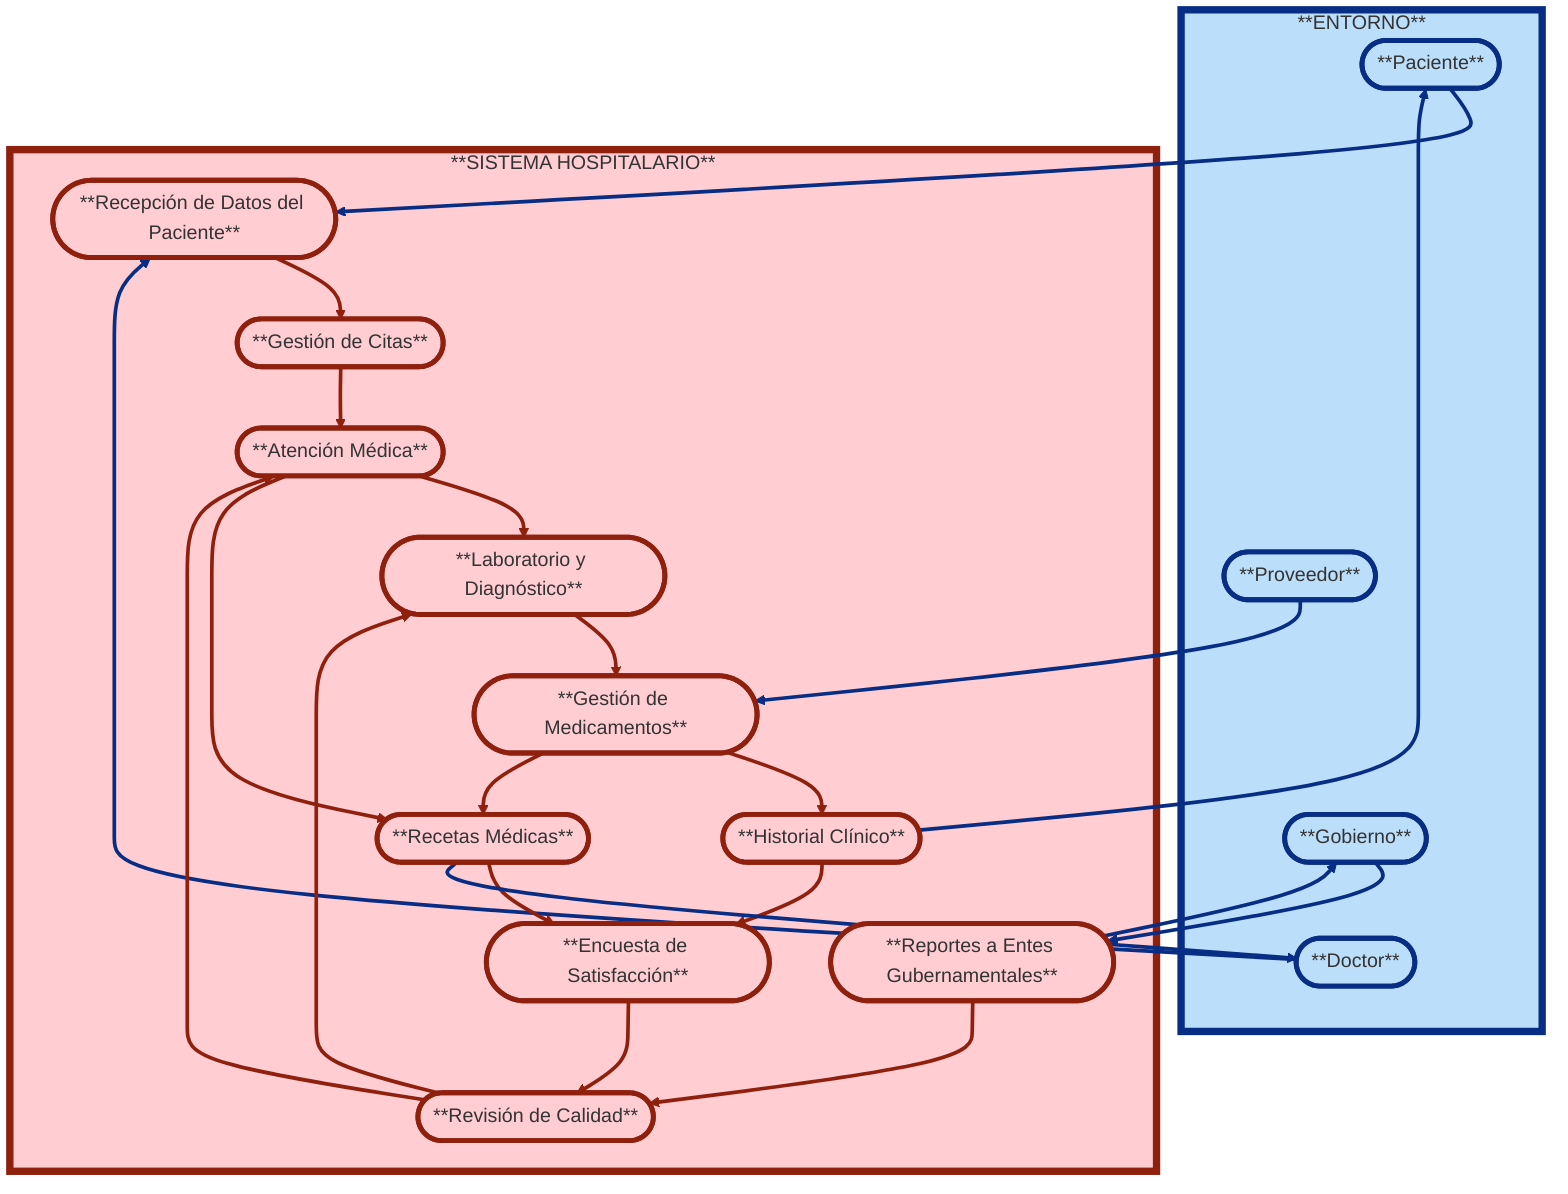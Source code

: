flowchart TB 

%%Entorno externo sistema hospitalario

 subgraph Entorno["**ENTORNO**"]
        Paciente([**Paciente**])
        Doctor([**Doctor**])
        Proveedor([**Proveedor**])
        Gobierno([**Gobierno**])
 end


 subgraph Sistema["**SISTEMA HOSPITALARIO**"]
        E1([**Recepción de Datos del Paciente**])
        E2([**Gestión de Citas**])
        P1([**Atención Médica**])
        P2([**Laboratorio y Diagnóstico**])
        P3([**Gestión de Medicamentos**])
        S1([**Historial Clínico**])
        S2([**Recetas Médicas**])
        S3([**Reportes a Entes Gubernamentales**])
        R1([**Encuesta de Satisfacción**])
        R2([**Revisión de Calidad**])
 end

  %%Flujo del sistema

    Paciente --> E1
    Doctor --> E1
    Proveedor --> P3
    Gobierno --> S3
    E1 --> E2
    E2 --> P1
    P1 --> P2 & S2
    P2 --> P3
    P3 --> S1 & S2
    S1 --> R1 & Paciente
    S2 --> R1 & Doctor

%%Retroalimentación del proceso   
    R1 --> R2
    R2 --> P1 & P2
    S3 --> R2 & Gobierno

    style Paciente fill:#bbdefb, stroke:#072d84,stroke-width:4px
    style Doctor fill:#bbdefb, stroke:#072d84,stroke-width:4px
    style Proveedor fill:#bbdefb, stroke:#072d84,stroke-width:4px
    style Gobierno fill:#bbdefb, stroke:#072d84,stroke-width:4px
    style Entorno fill:#bbdefb,stroke:#072d84,stroke-width:6px
    style Sistema fill:#ffcdd2, stroke:#8e200d,stroke-width:6px
    style E1 fill:#ffcdd2, stroke:#8e200d,stroke-width:4px
    style E2 fill:#ffcdd2, stroke:#8e200d,stroke-width:4px
    style P1 fill:#ffcdd2, stroke:#8e200d,stroke-width:4px
    style P2 fill:#ffcdd2, stroke:#8e200d,stroke-width:4px
    style P3 fill:#ffcdd2, stroke:#8e200d,stroke-width:4px
    style S1 fill:#ffcdd2, stroke:#8e200d,stroke-width:4px
    style S2 fill:#ffcdd2, stroke:#8e200d,stroke-width:4px
    style S3 fill:#ffcdd2, stroke:#8e200d,stroke-width:4px
    style R1 fill:#ffcdd2, stroke:#8e200d,stroke-width:4px
    style R2 fill:#ffcdd2, stroke:#8e200d,stroke-width:4px
    linkStyle 0,1,2,3,12,14,19 stroke:#072d84,stroke-width:3px,color:red,fill:none
    linkStyle 4,5,6,7,8,9,10,11,13,15,16,17,18 stroke:#8e200d,stroke-width:3px,color:red,fill:none